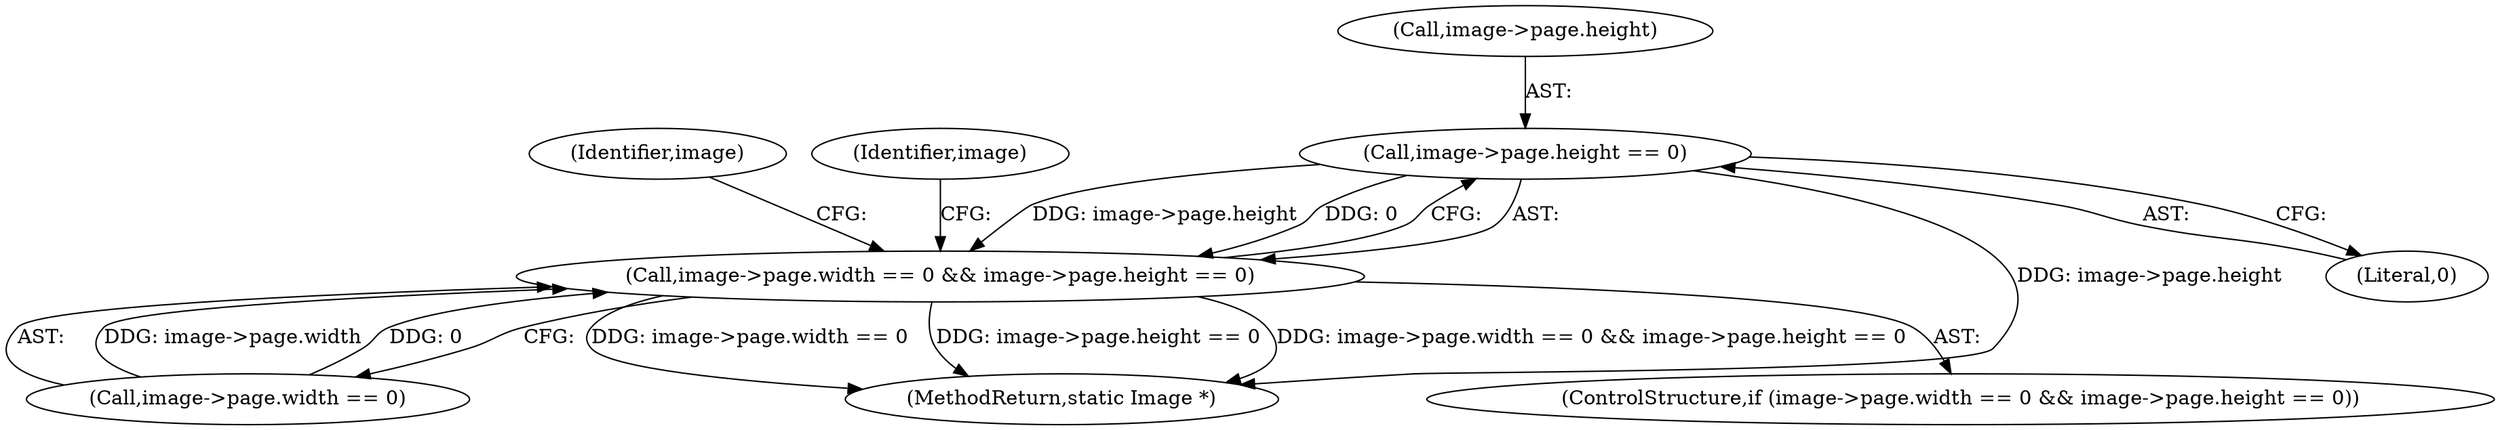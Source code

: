 digraph "0_ImageMagick_72f5c8632bff2daf3c95005f9b4cf2982786b52a@pointer" {
"1002037" [label="(Call,image->page.height == 0)"];
"1002029" [label="(Call,image->page.width == 0 && image->page.height == 0)"];
"1002037" [label="(Call,image->page.height == 0)"];
"1002030" [label="(Call,image->page.width == 0)"];
"1002064" [label="(Identifier,image)"];
"1002038" [label="(Call,image->page.height)"];
"1002048" [label="(Identifier,image)"];
"1002154" [label="(MethodReturn,static Image *)"];
"1002043" [label="(Literal,0)"];
"1002028" [label="(ControlStructure,if (image->page.width == 0 && image->page.height == 0))"];
"1002029" [label="(Call,image->page.width == 0 && image->page.height == 0)"];
"1002037" -> "1002029"  [label="AST: "];
"1002037" -> "1002043"  [label="CFG: "];
"1002038" -> "1002037"  [label="AST: "];
"1002043" -> "1002037"  [label="AST: "];
"1002029" -> "1002037"  [label="CFG: "];
"1002037" -> "1002154"  [label="DDG: image->page.height"];
"1002037" -> "1002029"  [label="DDG: image->page.height"];
"1002037" -> "1002029"  [label="DDG: 0"];
"1002029" -> "1002028"  [label="AST: "];
"1002029" -> "1002030"  [label="CFG: "];
"1002030" -> "1002029"  [label="AST: "];
"1002048" -> "1002029"  [label="CFG: "];
"1002064" -> "1002029"  [label="CFG: "];
"1002029" -> "1002154"  [label="DDG: image->page.width == 0 && image->page.height == 0"];
"1002029" -> "1002154"  [label="DDG: image->page.width == 0"];
"1002029" -> "1002154"  [label="DDG: image->page.height == 0"];
"1002030" -> "1002029"  [label="DDG: image->page.width"];
"1002030" -> "1002029"  [label="DDG: 0"];
}
